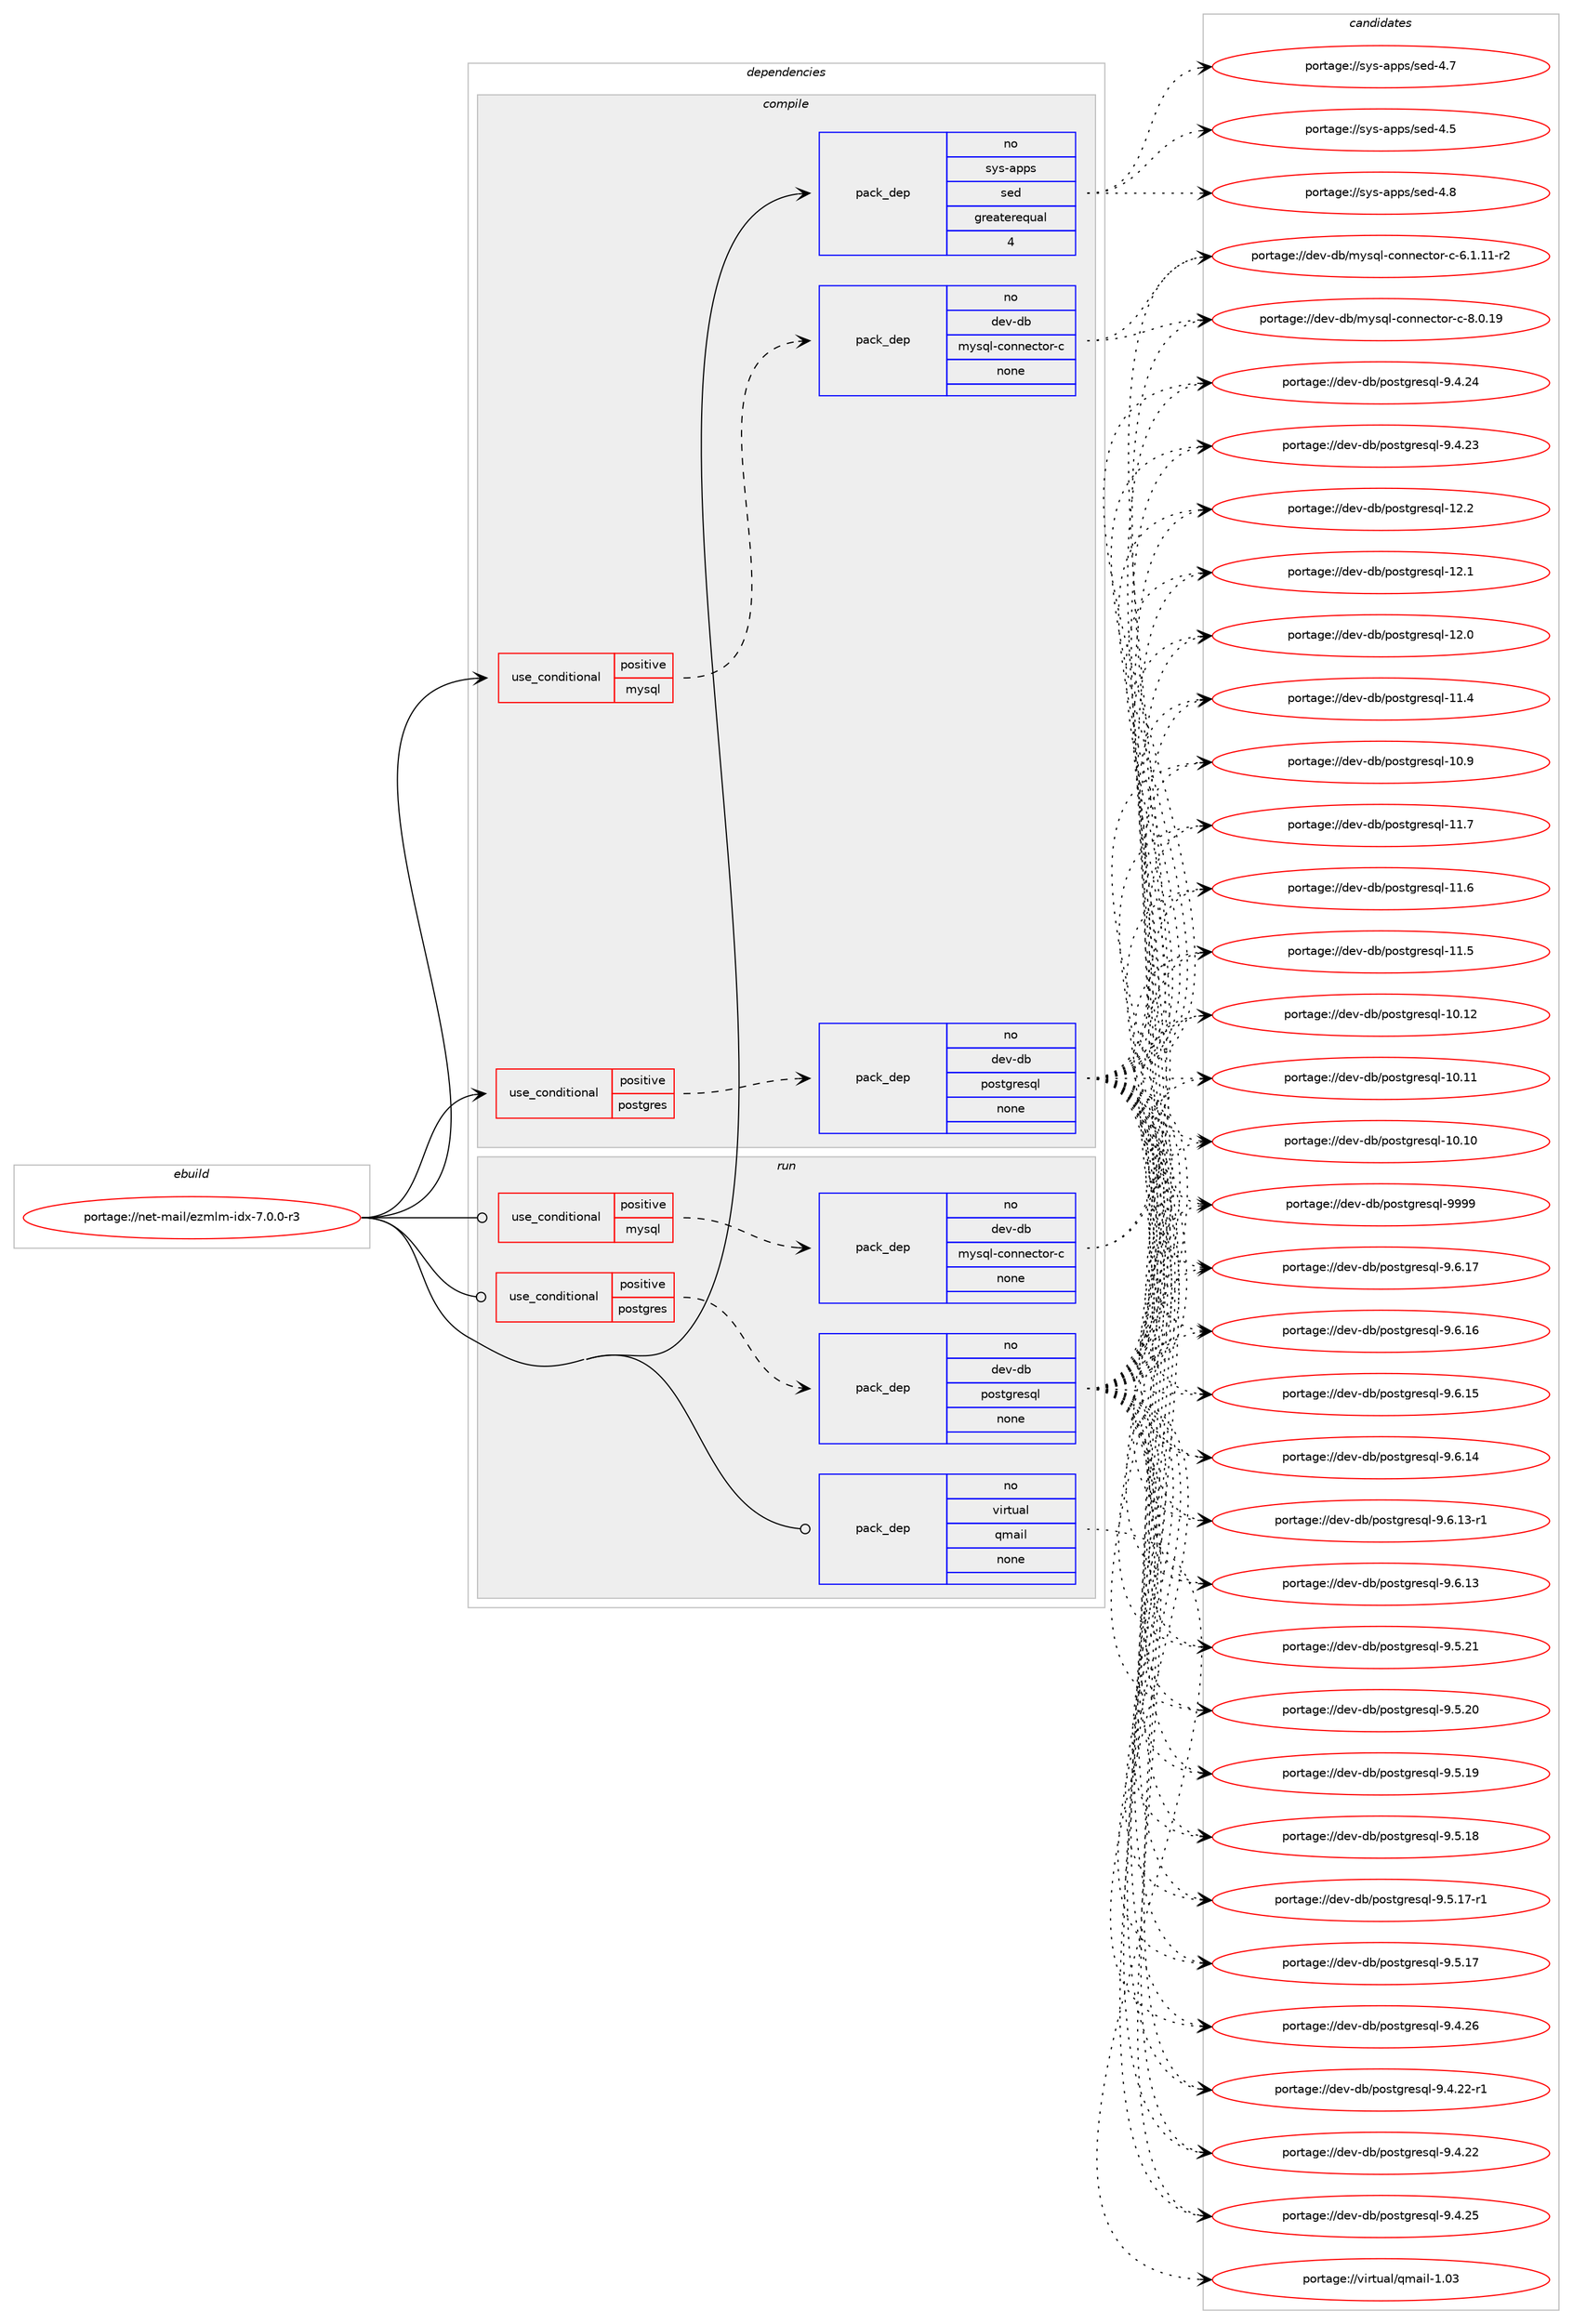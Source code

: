 digraph prolog {

# *************
# Graph options
# *************

newrank=true;
concentrate=true;
compound=true;
graph [rankdir=LR,fontname=Helvetica,fontsize=10,ranksep=1.5];#, ranksep=2.5, nodesep=0.2];
edge  [arrowhead=vee];
node  [fontname=Helvetica,fontsize=10];

# **********
# The ebuild
# **********

subgraph cluster_leftcol {
color=gray;
rank=same;
label=<<i>ebuild</i>>;
id [label="portage://net-mail/ezmlm-idx-7.0.0-r3", color=red, width=4, href="../net-mail/ezmlm-idx-7.0.0-r3.svg"];
}

# ****************
# The dependencies
# ****************

subgraph cluster_midcol {
color=gray;
label=<<i>dependencies</i>>;
subgraph cluster_compile {
fillcolor="#eeeeee";
style=filled;
label=<<i>compile</i>>;
subgraph cond24733 {
dependency119030 [label=<<TABLE BORDER="0" CELLBORDER="1" CELLSPACING="0" CELLPADDING="4"><TR><TD ROWSPAN="3" CELLPADDING="10">use_conditional</TD></TR><TR><TD>positive</TD></TR><TR><TD>mysql</TD></TR></TABLE>>, shape=none, color=red];
subgraph pack92229 {
dependency119031 [label=<<TABLE BORDER="0" CELLBORDER="1" CELLSPACING="0" CELLPADDING="4" WIDTH="220"><TR><TD ROWSPAN="6" CELLPADDING="30">pack_dep</TD></TR><TR><TD WIDTH="110">no</TD></TR><TR><TD>dev-db</TD></TR><TR><TD>mysql-connector-c</TD></TR><TR><TD>none</TD></TR><TR><TD></TD></TR></TABLE>>, shape=none, color=blue];
}
dependency119030:e -> dependency119031:w [weight=20,style="dashed",arrowhead="vee"];
}
id:e -> dependency119030:w [weight=20,style="solid",arrowhead="vee"];
subgraph cond24734 {
dependency119032 [label=<<TABLE BORDER="0" CELLBORDER="1" CELLSPACING="0" CELLPADDING="4"><TR><TD ROWSPAN="3" CELLPADDING="10">use_conditional</TD></TR><TR><TD>positive</TD></TR><TR><TD>postgres</TD></TR></TABLE>>, shape=none, color=red];
subgraph pack92230 {
dependency119033 [label=<<TABLE BORDER="0" CELLBORDER="1" CELLSPACING="0" CELLPADDING="4" WIDTH="220"><TR><TD ROWSPAN="6" CELLPADDING="30">pack_dep</TD></TR><TR><TD WIDTH="110">no</TD></TR><TR><TD>dev-db</TD></TR><TR><TD>postgresql</TD></TR><TR><TD>none</TD></TR><TR><TD></TD></TR></TABLE>>, shape=none, color=blue];
}
dependency119032:e -> dependency119033:w [weight=20,style="dashed",arrowhead="vee"];
}
id:e -> dependency119032:w [weight=20,style="solid",arrowhead="vee"];
subgraph pack92231 {
dependency119034 [label=<<TABLE BORDER="0" CELLBORDER="1" CELLSPACING="0" CELLPADDING="4" WIDTH="220"><TR><TD ROWSPAN="6" CELLPADDING="30">pack_dep</TD></TR><TR><TD WIDTH="110">no</TD></TR><TR><TD>sys-apps</TD></TR><TR><TD>sed</TD></TR><TR><TD>greaterequal</TD></TR><TR><TD>4</TD></TR></TABLE>>, shape=none, color=blue];
}
id:e -> dependency119034:w [weight=20,style="solid",arrowhead="vee"];
}
subgraph cluster_compileandrun {
fillcolor="#eeeeee";
style=filled;
label=<<i>compile and run</i>>;
}
subgraph cluster_run {
fillcolor="#eeeeee";
style=filled;
label=<<i>run</i>>;
subgraph cond24735 {
dependency119035 [label=<<TABLE BORDER="0" CELLBORDER="1" CELLSPACING="0" CELLPADDING="4"><TR><TD ROWSPAN="3" CELLPADDING="10">use_conditional</TD></TR><TR><TD>positive</TD></TR><TR><TD>mysql</TD></TR></TABLE>>, shape=none, color=red];
subgraph pack92232 {
dependency119036 [label=<<TABLE BORDER="0" CELLBORDER="1" CELLSPACING="0" CELLPADDING="4" WIDTH="220"><TR><TD ROWSPAN="6" CELLPADDING="30">pack_dep</TD></TR><TR><TD WIDTH="110">no</TD></TR><TR><TD>dev-db</TD></TR><TR><TD>mysql-connector-c</TD></TR><TR><TD>none</TD></TR><TR><TD></TD></TR></TABLE>>, shape=none, color=blue];
}
dependency119035:e -> dependency119036:w [weight=20,style="dashed",arrowhead="vee"];
}
id:e -> dependency119035:w [weight=20,style="solid",arrowhead="odot"];
subgraph cond24736 {
dependency119037 [label=<<TABLE BORDER="0" CELLBORDER="1" CELLSPACING="0" CELLPADDING="4"><TR><TD ROWSPAN="3" CELLPADDING="10">use_conditional</TD></TR><TR><TD>positive</TD></TR><TR><TD>postgres</TD></TR></TABLE>>, shape=none, color=red];
subgraph pack92233 {
dependency119038 [label=<<TABLE BORDER="0" CELLBORDER="1" CELLSPACING="0" CELLPADDING="4" WIDTH="220"><TR><TD ROWSPAN="6" CELLPADDING="30">pack_dep</TD></TR><TR><TD WIDTH="110">no</TD></TR><TR><TD>dev-db</TD></TR><TR><TD>postgresql</TD></TR><TR><TD>none</TD></TR><TR><TD></TD></TR></TABLE>>, shape=none, color=blue];
}
dependency119037:e -> dependency119038:w [weight=20,style="dashed",arrowhead="vee"];
}
id:e -> dependency119037:w [weight=20,style="solid",arrowhead="odot"];
subgraph pack92234 {
dependency119039 [label=<<TABLE BORDER="0" CELLBORDER="1" CELLSPACING="0" CELLPADDING="4" WIDTH="220"><TR><TD ROWSPAN="6" CELLPADDING="30">pack_dep</TD></TR><TR><TD WIDTH="110">no</TD></TR><TR><TD>virtual</TD></TR><TR><TD>qmail</TD></TR><TR><TD>none</TD></TR><TR><TD></TD></TR></TABLE>>, shape=none, color=blue];
}
id:e -> dependency119039:w [weight=20,style="solid",arrowhead="odot"];
}
}

# **************
# The candidates
# **************

subgraph cluster_choices {
rank=same;
color=gray;
label=<<i>candidates</i>>;

subgraph choice92229 {
color=black;
nodesep=1;
choice100101118451009847109121115113108459911111011010199116111114459945564648464957 [label="portage://dev-db/mysql-connector-c-8.0.19", color=red, width=4,href="../dev-db/mysql-connector-c-8.0.19.svg"];
choice1001011184510098471091211151131084599111110110101991161111144599455446494649494511450 [label="portage://dev-db/mysql-connector-c-6.1.11-r2", color=red, width=4,href="../dev-db/mysql-connector-c-6.1.11-r2.svg"];
dependency119031:e -> choice100101118451009847109121115113108459911111011010199116111114459945564648464957:w [style=dotted,weight="100"];
dependency119031:e -> choice1001011184510098471091211151131084599111110110101991161111144599455446494649494511450:w [style=dotted,weight="100"];
}
subgraph choice92230 {
color=black;
nodesep=1;
choice1001011184510098471121111151161031141011151131084557575757 [label="portage://dev-db/postgresql-9999", color=red, width=4,href="../dev-db/postgresql-9999.svg"];
choice10010111845100984711211111511610311410111511310845574654464955 [label="portage://dev-db/postgresql-9.6.17", color=red, width=4,href="../dev-db/postgresql-9.6.17.svg"];
choice10010111845100984711211111511610311410111511310845574654464954 [label="portage://dev-db/postgresql-9.6.16", color=red, width=4,href="../dev-db/postgresql-9.6.16.svg"];
choice10010111845100984711211111511610311410111511310845574654464953 [label="portage://dev-db/postgresql-9.6.15", color=red, width=4,href="../dev-db/postgresql-9.6.15.svg"];
choice10010111845100984711211111511610311410111511310845574654464952 [label="portage://dev-db/postgresql-9.6.14", color=red, width=4,href="../dev-db/postgresql-9.6.14.svg"];
choice100101118451009847112111115116103114101115113108455746544649514511449 [label="portage://dev-db/postgresql-9.6.13-r1", color=red, width=4,href="../dev-db/postgresql-9.6.13-r1.svg"];
choice10010111845100984711211111511610311410111511310845574654464951 [label="portage://dev-db/postgresql-9.6.13", color=red, width=4,href="../dev-db/postgresql-9.6.13.svg"];
choice10010111845100984711211111511610311410111511310845574653465049 [label="portage://dev-db/postgresql-9.5.21", color=red, width=4,href="../dev-db/postgresql-9.5.21.svg"];
choice10010111845100984711211111511610311410111511310845574653465048 [label="portage://dev-db/postgresql-9.5.20", color=red, width=4,href="../dev-db/postgresql-9.5.20.svg"];
choice10010111845100984711211111511610311410111511310845574653464957 [label="portage://dev-db/postgresql-9.5.19", color=red, width=4,href="../dev-db/postgresql-9.5.19.svg"];
choice10010111845100984711211111511610311410111511310845574653464956 [label="portage://dev-db/postgresql-9.5.18", color=red, width=4,href="../dev-db/postgresql-9.5.18.svg"];
choice100101118451009847112111115116103114101115113108455746534649554511449 [label="portage://dev-db/postgresql-9.5.17-r1", color=red, width=4,href="../dev-db/postgresql-9.5.17-r1.svg"];
choice10010111845100984711211111511610311410111511310845574653464955 [label="portage://dev-db/postgresql-9.5.17", color=red, width=4,href="../dev-db/postgresql-9.5.17.svg"];
choice10010111845100984711211111511610311410111511310845574652465054 [label="portage://dev-db/postgresql-9.4.26", color=red, width=4,href="../dev-db/postgresql-9.4.26.svg"];
choice10010111845100984711211111511610311410111511310845574652465053 [label="portage://dev-db/postgresql-9.4.25", color=red, width=4,href="../dev-db/postgresql-9.4.25.svg"];
choice10010111845100984711211111511610311410111511310845574652465052 [label="portage://dev-db/postgresql-9.4.24", color=red, width=4,href="../dev-db/postgresql-9.4.24.svg"];
choice10010111845100984711211111511610311410111511310845574652465051 [label="portage://dev-db/postgresql-9.4.23", color=red, width=4,href="../dev-db/postgresql-9.4.23.svg"];
choice100101118451009847112111115116103114101115113108455746524650504511449 [label="portage://dev-db/postgresql-9.4.22-r1", color=red, width=4,href="../dev-db/postgresql-9.4.22-r1.svg"];
choice10010111845100984711211111511610311410111511310845574652465050 [label="portage://dev-db/postgresql-9.4.22", color=red, width=4,href="../dev-db/postgresql-9.4.22.svg"];
choice1001011184510098471121111151161031141011151131084549504650 [label="portage://dev-db/postgresql-12.2", color=red, width=4,href="../dev-db/postgresql-12.2.svg"];
choice1001011184510098471121111151161031141011151131084549504649 [label="portage://dev-db/postgresql-12.1", color=red, width=4,href="../dev-db/postgresql-12.1.svg"];
choice1001011184510098471121111151161031141011151131084549504648 [label="portage://dev-db/postgresql-12.0", color=red, width=4,href="../dev-db/postgresql-12.0.svg"];
choice1001011184510098471121111151161031141011151131084549494655 [label="portage://dev-db/postgresql-11.7", color=red, width=4,href="../dev-db/postgresql-11.7.svg"];
choice1001011184510098471121111151161031141011151131084549494654 [label="portage://dev-db/postgresql-11.6", color=red, width=4,href="../dev-db/postgresql-11.6.svg"];
choice1001011184510098471121111151161031141011151131084549494653 [label="portage://dev-db/postgresql-11.5", color=red, width=4,href="../dev-db/postgresql-11.5.svg"];
choice1001011184510098471121111151161031141011151131084549494652 [label="portage://dev-db/postgresql-11.4", color=red, width=4,href="../dev-db/postgresql-11.4.svg"];
choice1001011184510098471121111151161031141011151131084549484657 [label="portage://dev-db/postgresql-10.9", color=red, width=4,href="../dev-db/postgresql-10.9.svg"];
choice100101118451009847112111115116103114101115113108454948464950 [label="portage://dev-db/postgresql-10.12", color=red, width=4,href="../dev-db/postgresql-10.12.svg"];
choice100101118451009847112111115116103114101115113108454948464949 [label="portage://dev-db/postgresql-10.11", color=red, width=4,href="../dev-db/postgresql-10.11.svg"];
choice100101118451009847112111115116103114101115113108454948464948 [label="portage://dev-db/postgresql-10.10", color=red, width=4,href="../dev-db/postgresql-10.10.svg"];
dependency119033:e -> choice1001011184510098471121111151161031141011151131084557575757:w [style=dotted,weight="100"];
dependency119033:e -> choice10010111845100984711211111511610311410111511310845574654464955:w [style=dotted,weight="100"];
dependency119033:e -> choice10010111845100984711211111511610311410111511310845574654464954:w [style=dotted,weight="100"];
dependency119033:e -> choice10010111845100984711211111511610311410111511310845574654464953:w [style=dotted,weight="100"];
dependency119033:e -> choice10010111845100984711211111511610311410111511310845574654464952:w [style=dotted,weight="100"];
dependency119033:e -> choice100101118451009847112111115116103114101115113108455746544649514511449:w [style=dotted,weight="100"];
dependency119033:e -> choice10010111845100984711211111511610311410111511310845574654464951:w [style=dotted,weight="100"];
dependency119033:e -> choice10010111845100984711211111511610311410111511310845574653465049:w [style=dotted,weight="100"];
dependency119033:e -> choice10010111845100984711211111511610311410111511310845574653465048:w [style=dotted,weight="100"];
dependency119033:e -> choice10010111845100984711211111511610311410111511310845574653464957:w [style=dotted,weight="100"];
dependency119033:e -> choice10010111845100984711211111511610311410111511310845574653464956:w [style=dotted,weight="100"];
dependency119033:e -> choice100101118451009847112111115116103114101115113108455746534649554511449:w [style=dotted,weight="100"];
dependency119033:e -> choice10010111845100984711211111511610311410111511310845574653464955:w [style=dotted,weight="100"];
dependency119033:e -> choice10010111845100984711211111511610311410111511310845574652465054:w [style=dotted,weight="100"];
dependency119033:e -> choice10010111845100984711211111511610311410111511310845574652465053:w [style=dotted,weight="100"];
dependency119033:e -> choice10010111845100984711211111511610311410111511310845574652465052:w [style=dotted,weight="100"];
dependency119033:e -> choice10010111845100984711211111511610311410111511310845574652465051:w [style=dotted,weight="100"];
dependency119033:e -> choice100101118451009847112111115116103114101115113108455746524650504511449:w [style=dotted,weight="100"];
dependency119033:e -> choice10010111845100984711211111511610311410111511310845574652465050:w [style=dotted,weight="100"];
dependency119033:e -> choice1001011184510098471121111151161031141011151131084549504650:w [style=dotted,weight="100"];
dependency119033:e -> choice1001011184510098471121111151161031141011151131084549504649:w [style=dotted,weight="100"];
dependency119033:e -> choice1001011184510098471121111151161031141011151131084549504648:w [style=dotted,weight="100"];
dependency119033:e -> choice1001011184510098471121111151161031141011151131084549494655:w [style=dotted,weight="100"];
dependency119033:e -> choice1001011184510098471121111151161031141011151131084549494654:w [style=dotted,weight="100"];
dependency119033:e -> choice1001011184510098471121111151161031141011151131084549494653:w [style=dotted,weight="100"];
dependency119033:e -> choice1001011184510098471121111151161031141011151131084549494652:w [style=dotted,weight="100"];
dependency119033:e -> choice1001011184510098471121111151161031141011151131084549484657:w [style=dotted,weight="100"];
dependency119033:e -> choice100101118451009847112111115116103114101115113108454948464950:w [style=dotted,weight="100"];
dependency119033:e -> choice100101118451009847112111115116103114101115113108454948464949:w [style=dotted,weight="100"];
dependency119033:e -> choice100101118451009847112111115116103114101115113108454948464948:w [style=dotted,weight="100"];
}
subgraph choice92231 {
color=black;
nodesep=1;
choice11512111545971121121154711510110045524656 [label="portage://sys-apps/sed-4.8", color=red, width=4,href="../sys-apps/sed-4.8.svg"];
choice11512111545971121121154711510110045524655 [label="portage://sys-apps/sed-4.7", color=red, width=4,href="../sys-apps/sed-4.7.svg"];
choice11512111545971121121154711510110045524653 [label="portage://sys-apps/sed-4.5", color=red, width=4,href="../sys-apps/sed-4.5.svg"];
dependency119034:e -> choice11512111545971121121154711510110045524656:w [style=dotted,weight="100"];
dependency119034:e -> choice11512111545971121121154711510110045524655:w [style=dotted,weight="100"];
dependency119034:e -> choice11512111545971121121154711510110045524653:w [style=dotted,weight="100"];
}
subgraph choice92232 {
color=black;
nodesep=1;
choice100101118451009847109121115113108459911111011010199116111114459945564648464957 [label="portage://dev-db/mysql-connector-c-8.0.19", color=red, width=4,href="../dev-db/mysql-connector-c-8.0.19.svg"];
choice1001011184510098471091211151131084599111110110101991161111144599455446494649494511450 [label="portage://dev-db/mysql-connector-c-6.1.11-r2", color=red, width=4,href="../dev-db/mysql-connector-c-6.1.11-r2.svg"];
dependency119036:e -> choice100101118451009847109121115113108459911111011010199116111114459945564648464957:w [style=dotted,weight="100"];
dependency119036:e -> choice1001011184510098471091211151131084599111110110101991161111144599455446494649494511450:w [style=dotted,weight="100"];
}
subgraph choice92233 {
color=black;
nodesep=1;
choice1001011184510098471121111151161031141011151131084557575757 [label="portage://dev-db/postgresql-9999", color=red, width=4,href="../dev-db/postgresql-9999.svg"];
choice10010111845100984711211111511610311410111511310845574654464955 [label="portage://dev-db/postgresql-9.6.17", color=red, width=4,href="../dev-db/postgresql-9.6.17.svg"];
choice10010111845100984711211111511610311410111511310845574654464954 [label="portage://dev-db/postgresql-9.6.16", color=red, width=4,href="../dev-db/postgresql-9.6.16.svg"];
choice10010111845100984711211111511610311410111511310845574654464953 [label="portage://dev-db/postgresql-9.6.15", color=red, width=4,href="../dev-db/postgresql-9.6.15.svg"];
choice10010111845100984711211111511610311410111511310845574654464952 [label="portage://dev-db/postgresql-9.6.14", color=red, width=4,href="../dev-db/postgresql-9.6.14.svg"];
choice100101118451009847112111115116103114101115113108455746544649514511449 [label="portage://dev-db/postgresql-9.6.13-r1", color=red, width=4,href="../dev-db/postgresql-9.6.13-r1.svg"];
choice10010111845100984711211111511610311410111511310845574654464951 [label="portage://dev-db/postgresql-9.6.13", color=red, width=4,href="../dev-db/postgresql-9.6.13.svg"];
choice10010111845100984711211111511610311410111511310845574653465049 [label="portage://dev-db/postgresql-9.5.21", color=red, width=4,href="../dev-db/postgresql-9.5.21.svg"];
choice10010111845100984711211111511610311410111511310845574653465048 [label="portage://dev-db/postgresql-9.5.20", color=red, width=4,href="../dev-db/postgresql-9.5.20.svg"];
choice10010111845100984711211111511610311410111511310845574653464957 [label="portage://dev-db/postgresql-9.5.19", color=red, width=4,href="../dev-db/postgresql-9.5.19.svg"];
choice10010111845100984711211111511610311410111511310845574653464956 [label="portage://dev-db/postgresql-9.5.18", color=red, width=4,href="../dev-db/postgresql-9.5.18.svg"];
choice100101118451009847112111115116103114101115113108455746534649554511449 [label="portage://dev-db/postgresql-9.5.17-r1", color=red, width=4,href="../dev-db/postgresql-9.5.17-r1.svg"];
choice10010111845100984711211111511610311410111511310845574653464955 [label="portage://dev-db/postgresql-9.5.17", color=red, width=4,href="../dev-db/postgresql-9.5.17.svg"];
choice10010111845100984711211111511610311410111511310845574652465054 [label="portage://dev-db/postgresql-9.4.26", color=red, width=4,href="../dev-db/postgresql-9.4.26.svg"];
choice10010111845100984711211111511610311410111511310845574652465053 [label="portage://dev-db/postgresql-9.4.25", color=red, width=4,href="../dev-db/postgresql-9.4.25.svg"];
choice10010111845100984711211111511610311410111511310845574652465052 [label="portage://dev-db/postgresql-9.4.24", color=red, width=4,href="../dev-db/postgresql-9.4.24.svg"];
choice10010111845100984711211111511610311410111511310845574652465051 [label="portage://dev-db/postgresql-9.4.23", color=red, width=4,href="../dev-db/postgresql-9.4.23.svg"];
choice100101118451009847112111115116103114101115113108455746524650504511449 [label="portage://dev-db/postgresql-9.4.22-r1", color=red, width=4,href="../dev-db/postgresql-9.4.22-r1.svg"];
choice10010111845100984711211111511610311410111511310845574652465050 [label="portage://dev-db/postgresql-9.4.22", color=red, width=4,href="../dev-db/postgresql-9.4.22.svg"];
choice1001011184510098471121111151161031141011151131084549504650 [label="portage://dev-db/postgresql-12.2", color=red, width=4,href="../dev-db/postgresql-12.2.svg"];
choice1001011184510098471121111151161031141011151131084549504649 [label="portage://dev-db/postgresql-12.1", color=red, width=4,href="../dev-db/postgresql-12.1.svg"];
choice1001011184510098471121111151161031141011151131084549504648 [label="portage://dev-db/postgresql-12.0", color=red, width=4,href="../dev-db/postgresql-12.0.svg"];
choice1001011184510098471121111151161031141011151131084549494655 [label="portage://dev-db/postgresql-11.7", color=red, width=4,href="../dev-db/postgresql-11.7.svg"];
choice1001011184510098471121111151161031141011151131084549494654 [label="portage://dev-db/postgresql-11.6", color=red, width=4,href="../dev-db/postgresql-11.6.svg"];
choice1001011184510098471121111151161031141011151131084549494653 [label="portage://dev-db/postgresql-11.5", color=red, width=4,href="../dev-db/postgresql-11.5.svg"];
choice1001011184510098471121111151161031141011151131084549494652 [label="portage://dev-db/postgresql-11.4", color=red, width=4,href="../dev-db/postgresql-11.4.svg"];
choice1001011184510098471121111151161031141011151131084549484657 [label="portage://dev-db/postgresql-10.9", color=red, width=4,href="../dev-db/postgresql-10.9.svg"];
choice100101118451009847112111115116103114101115113108454948464950 [label="portage://dev-db/postgresql-10.12", color=red, width=4,href="../dev-db/postgresql-10.12.svg"];
choice100101118451009847112111115116103114101115113108454948464949 [label="portage://dev-db/postgresql-10.11", color=red, width=4,href="../dev-db/postgresql-10.11.svg"];
choice100101118451009847112111115116103114101115113108454948464948 [label="portage://dev-db/postgresql-10.10", color=red, width=4,href="../dev-db/postgresql-10.10.svg"];
dependency119038:e -> choice1001011184510098471121111151161031141011151131084557575757:w [style=dotted,weight="100"];
dependency119038:e -> choice10010111845100984711211111511610311410111511310845574654464955:w [style=dotted,weight="100"];
dependency119038:e -> choice10010111845100984711211111511610311410111511310845574654464954:w [style=dotted,weight="100"];
dependency119038:e -> choice10010111845100984711211111511610311410111511310845574654464953:w [style=dotted,weight="100"];
dependency119038:e -> choice10010111845100984711211111511610311410111511310845574654464952:w [style=dotted,weight="100"];
dependency119038:e -> choice100101118451009847112111115116103114101115113108455746544649514511449:w [style=dotted,weight="100"];
dependency119038:e -> choice10010111845100984711211111511610311410111511310845574654464951:w [style=dotted,weight="100"];
dependency119038:e -> choice10010111845100984711211111511610311410111511310845574653465049:w [style=dotted,weight="100"];
dependency119038:e -> choice10010111845100984711211111511610311410111511310845574653465048:w [style=dotted,weight="100"];
dependency119038:e -> choice10010111845100984711211111511610311410111511310845574653464957:w [style=dotted,weight="100"];
dependency119038:e -> choice10010111845100984711211111511610311410111511310845574653464956:w [style=dotted,weight="100"];
dependency119038:e -> choice100101118451009847112111115116103114101115113108455746534649554511449:w [style=dotted,weight="100"];
dependency119038:e -> choice10010111845100984711211111511610311410111511310845574653464955:w [style=dotted,weight="100"];
dependency119038:e -> choice10010111845100984711211111511610311410111511310845574652465054:w [style=dotted,weight="100"];
dependency119038:e -> choice10010111845100984711211111511610311410111511310845574652465053:w [style=dotted,weight="100"];
dependency119038:e -> choice10010111845100984711211111511610311410111511310845574652465052:w [style=dotted,weight="100"];
dependency119038:e -> choice10010111845100984711211111511610311410111511310845574652465051:w [style=dotted,weight="100"];
dependency119038:e -> choice100101118451009847112111115116103114101115113108455746524650504511449:w [style=dotted,weight="100"];
dependency119038:e -> choice10010111845100984711211111511610311410111511310845574652465050:w [style=dotted,weight="100"];
dependency119038:e -> choice1001011184510098471121111151161031141011151131084549504650:w [style=dotted,weight="100"];
dependency119038:e -> choice1001011184510098471121111151161031141011151131084549504649:w [style=dotted,weight="100"];
dependency119038:e -> choice1001011184510098471121111151161031141011151131084549504648:w [style=dotted,weight="100"];
dependency119038:e -> choice1001011184510098471121111151161031141011151131084549494655:w [style=dotted,weight="100"];
dependency119038:e -> choice1001011184510098471121111151161031141011151131084549494654:w [style=dotted,weight="100"];
dependency119038:e -> choice1001011184510098471121111151161031141011151131084549494653:w [style=dotted,weight="100"];
dependency119038:e -> choice1001011184510098471121111151161031141011151131084549494652:w [style=dotted,weight="100"];
dependency119038:e -> choice1001011184510098471121111151161031141011151131084549484657:w [style=dotted,weight="100"];
dependency119038:e -> choice100101118451009847112111115116103114101115113108454948464950:w [style=dotted,weight="100"];
dependency119038:e -> choice100101118451009847112111115116103114101115113108454948464949:w [style=dotted,weight="100"];
dependency119038:e -> choice100101118451009847112111115116103114101115113108454948464948:w [style=dotted,weight="100"];
}
subgraph choice92234 {
color=black;
nodesep=1;
choice1181051141161179710847113109971051084549464851 [label="portage://virtual/qmail-1.03", color=red, width=4,href="../virtual/qmail-1.03.svg"];
dependency119039:e -> choice1181051141161179710847113109971051084549464851:w [style=dotted,weight="100"];
}
}

}
